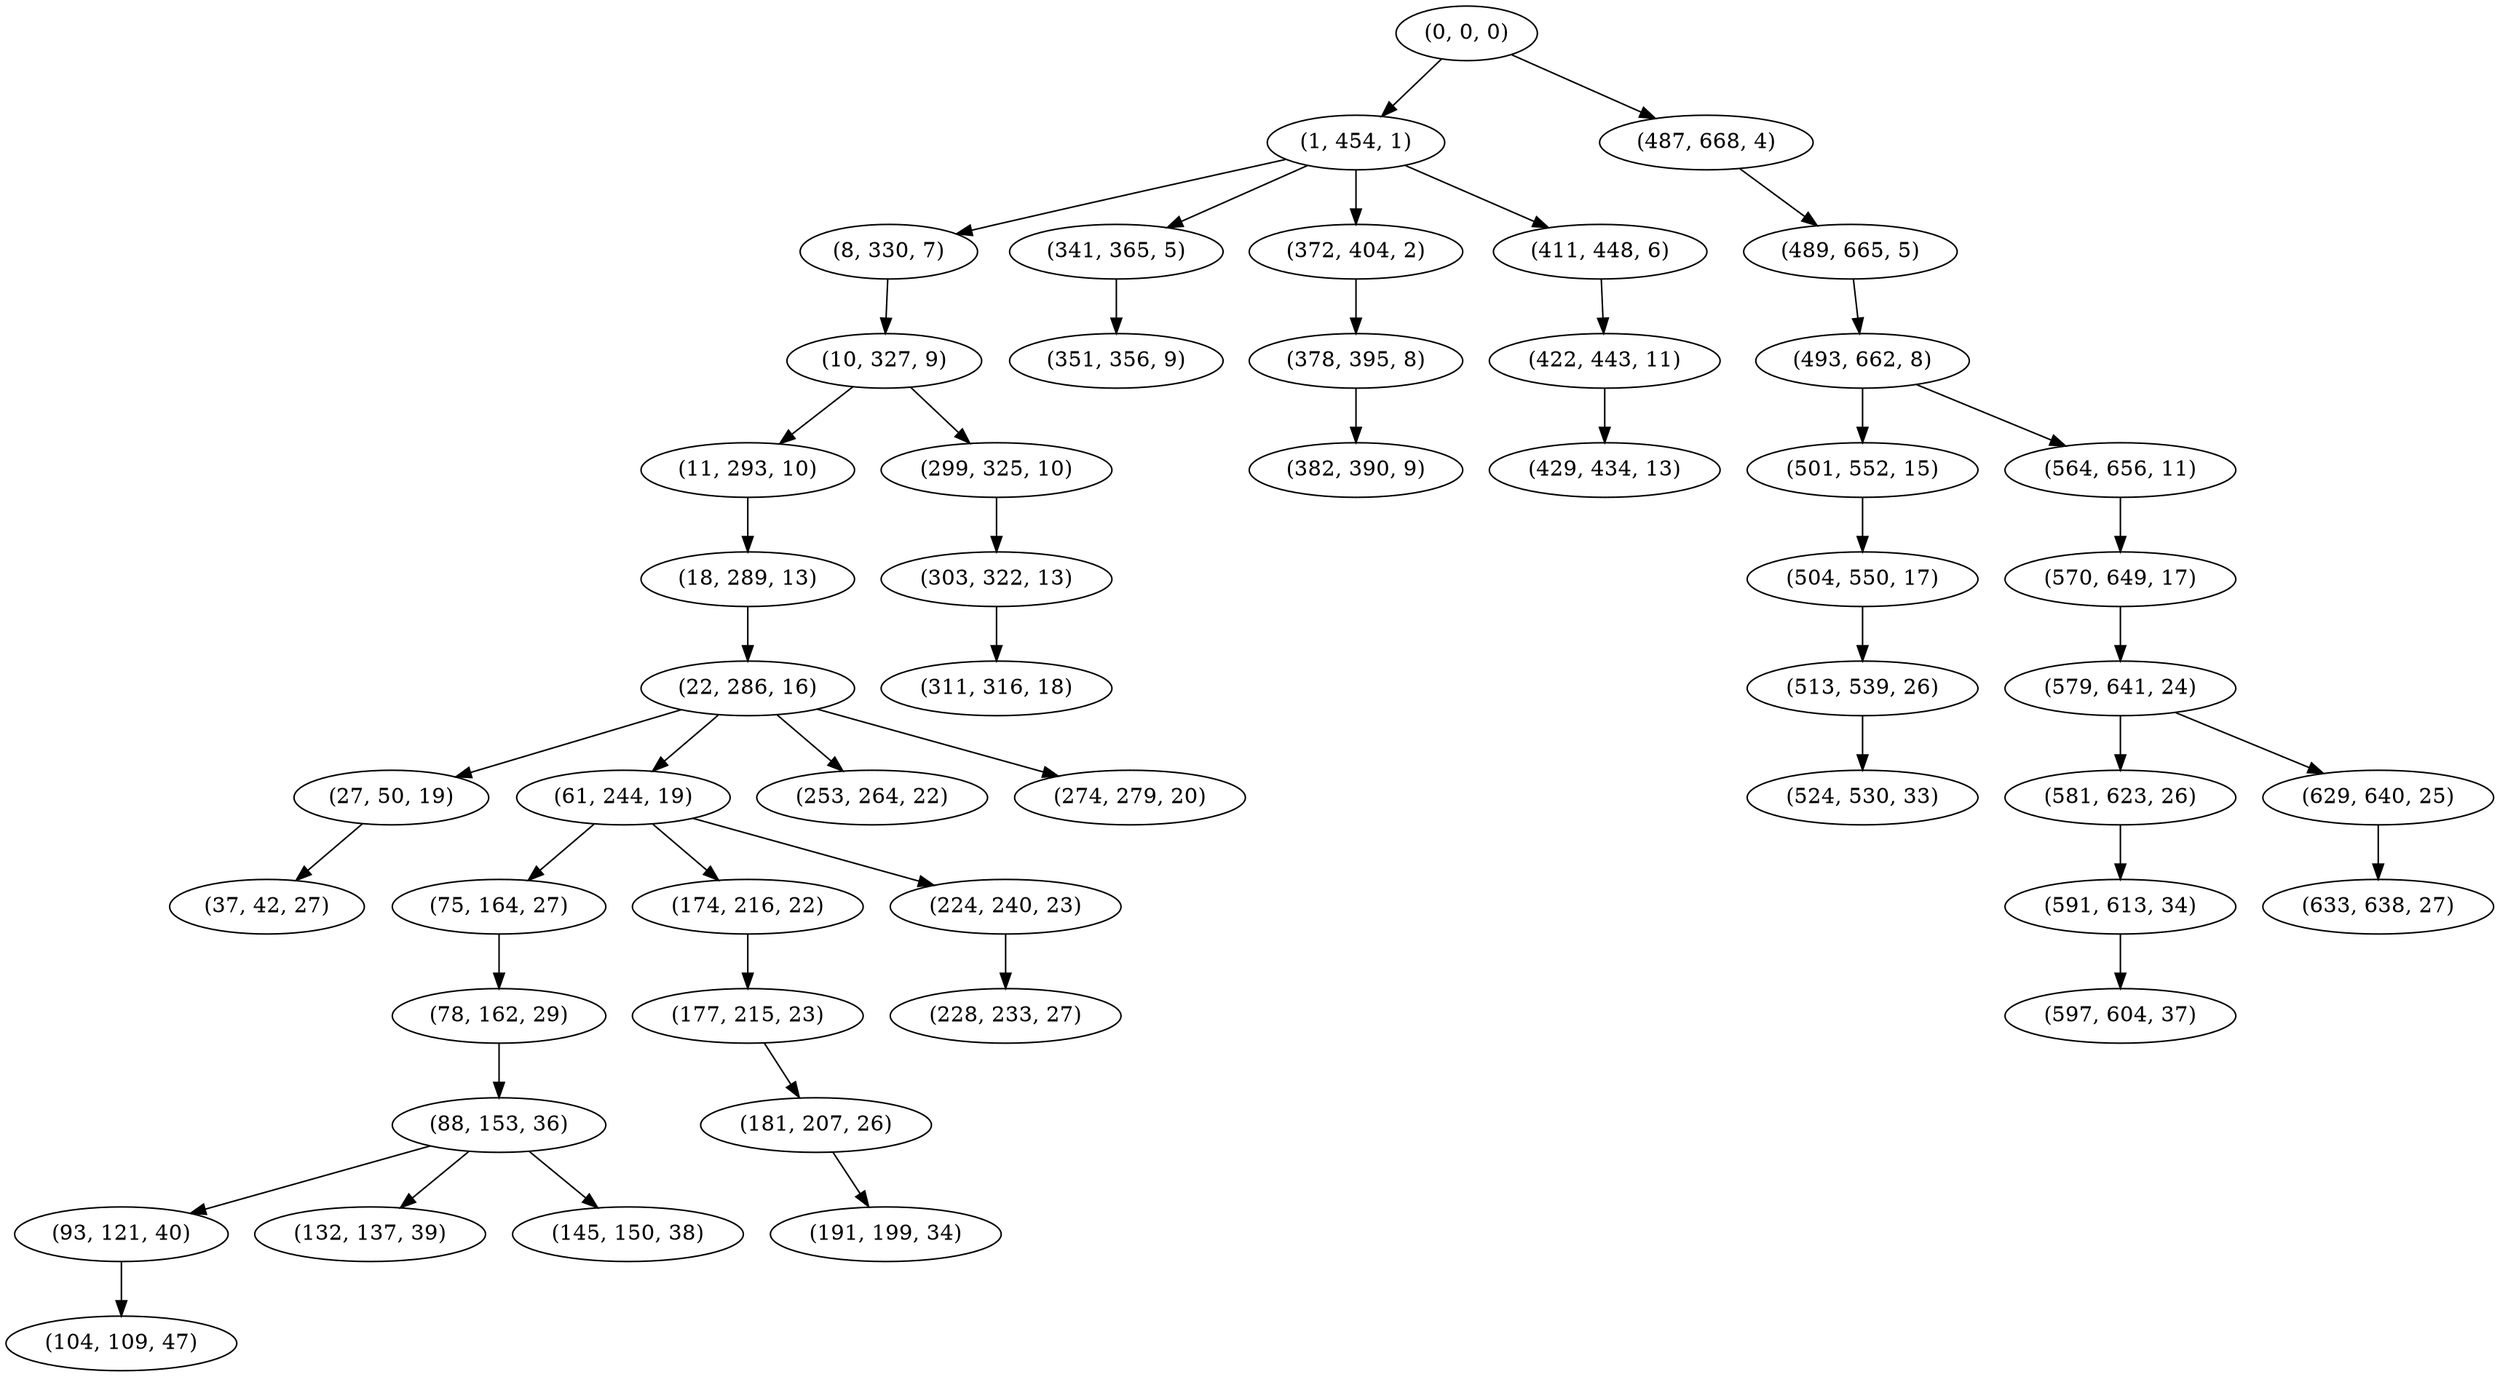 digraph tree {
    "(0, 0, 0)";
    "(1, 454, 1)";
    "(8, 330, 7)";
    "(10, 327, 9)";
    "(11, 293, 10)";
    "(18, 289, 13)";
    "(22, 286, 16)";
    "(27, 50, 19)";
    "(37, 42, 27)";
    "(61, 244, 19)";
    "(75, 164, 27)";
    "(78, 162, 29)";
    "(88, 153, 36)";
    "(93, 121, 40)";
    "(104, 109, 47)";
    "(132, 137, 39)";
    "(145, 150, 38)";
    "(174, 216, 22)";
    "(177, 215, 23)";
    "(181, 207, 26)";
    "(191, 199, 34)";
    "(224, 240, 23)";
    "(228, 233, 27)";
    "(253, 264, 22)";
    "(274, 279, 20)";
    "(299, 325, 10)";
    "(303, 322, 13)";
    "(311, 316, 18)";
    "(341, 365, 5)";
    "(351, 356, 9)";
    "(372, 404, 2)";
    "(378, 395, 8)";
    "(382, 390, 9)";
    "(411, 448, 6)";
    "(422, 443, 11)";
    "(429, 434, 13)";
    "(487, 668, 4)";
    "(489, 665, 5)";
    "(493, 662, 8)";
    "(501, 552, 15)";
    "(504, 550, 17)";
    "(513, 539, 26)";
    "(524, 530, 33)";
    "(564, 656, 11)";
    "(570, 649, 17)";
    "(579, 641, 24)";
    "(581, 623, 26)";
    "(591, 613, 34)";
    "(597, 604, 37)";
    "(629, 640, 25)";
    "(633, 638, 27)";
    "(0, 0, 0)" -> "(1, 454, 1)";
    "(0, 0, 0)" -> "(487, 668, 4)";
    "(1, 454, 1)" -> "(8, 330, 7)";
    "(1, 454, 1)" -> "(341, 365, 5)";
    "(1, 454, 1)" -> "(372, 404, 2)";
    "(1, 454, 1)" -> "(411, 448, 6)";
    "(8, 330, 7)" -> "(10, 327, 9)";
    "(10, 327, 9)" -> "(11, 293, 10)";
    "(10, 327, 9)" -> "(299, 325, 10)";
    "(11, 293, 10)" -> "(18, 289, 13)";
    "(18, 289, 13)" -> "(22, 286, 16)";
    "(22, 286, 16)" -> "(27, 50, 19)";
    "(22, 286, 16)" -> "(61, 244, 19)";
    "(22, 286, 16)" -> "(253, 264, 22)";
    "(22, 286, 16)" -> "(274, 279, 20)";
    "(27, 50, 19)" -> "(37, 42, 27)";
    "(61, 244, 19)" -> "(75, 164, 27)";
    "(61, 244, 19)" -> "(174, 216, 22)";
    "(61, 244, 19)" -> "(224, 240, 23)";
    "(75, 164, 27)" -> "(78, 162, 29)";
    "(78, 162, 29)" -> "(88, 153, 36)";
    "(88, 153, 36)" -> "(93, 121, 40)";
    "(88, 153, 36)" -> "(132, 137, 39)";
    "(88, 153, 36)" -> "(145, 150, 38)";
    "(93, 121, 40)" -> "(104, 109, 47)";
    "(174, 216, 22)" -> "(177, 215, 23)";
    "(177, 215, 23)" -> "(181, 207, 26)";
    "(181, 207, 26)" -> "(191, 199, 34)";
    "(224, 240, 23)" -> "(228, 233, 27)";
    "(299, 325, 10)" -> "(303, 322, 13)";
    "(303, 322, 13)" -> "(311, 316, 18)";
    "(341, 365, 5)" -> "(351, 356, 9)";
    "(372, 404, 2)" -> "(378, 395, 8)";
    "(378, 395, 8)" -> "(382, 390, 9)";
    "(411, 448, 6)" -> "(422, 443, 11)";
    "(422, 443, 11)" -> "(429, 434, 13)";
    "(487, 668, 4)" -> "(489, 665, 5)";
    "(489, 665, 5)" -> "(493, 662, 8)";
    "(493, 662, 8)" -> "(501, 552, 15)";
    "(493, 662, 8)" -> "(564, 656, 11)";
    "(501, 552, 15)" -> "(504, 550, 17)";
    "(504, 550, 17)" -> "(513, 539, 26)";
    "(513, 539, 26)" -> "(524, 530, 33)";
    "(564, 656, 11)" -> "(570, 649, 17)";
    "(570, 649, 17)" -> "(579, 641, 24)";
    "(579, 641, 24)" -> "(581, 623, 26)";
    "(579, 641, 24)" -> "(629, 640, 25)";
    "(581, 623, 26)" -> "(591, 613, 34)";
    "(591, 613, 34)" -> "(597, 604, 37)";
    "(629, 640, 25)" -> "(633, 638, 27)";
}
